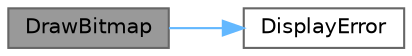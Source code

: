digraph "DrawBitmap"
{
 // LATEX_PDF_SIZE
  bgcolor="transparent";
  edge [fontname=Helvetica,fontsize=10,labelfontname=Helvetica,labelfontsize=10];
  node [fontname=Helvetica,fontsize=10,shape=box,height=0.2,width=0.4];
  rankdir="LR";
  Node1 [id="Node000001",label="DrawBitmap",height=0.2,width=0.4,color="gray40", fillcolor="grey60", style="filled", fontcolor="black",tooltip=" "];
  Node1 -> Node2 [id="edge1_Node000001_Node000002",color="steelblue1",style="solid",tooltip=" "];
  Node2 [id="Node000002",label="DisplayError",height=0.2,width=0.4,color="grey40", fillcolor="white", style="filled",URL="$d2dvideo_8cpp.html#a7f79c2d3b461307d16c21c5b5262f1a5",tooltip="Create a dialog box and tell the user what went wrong"];
}
